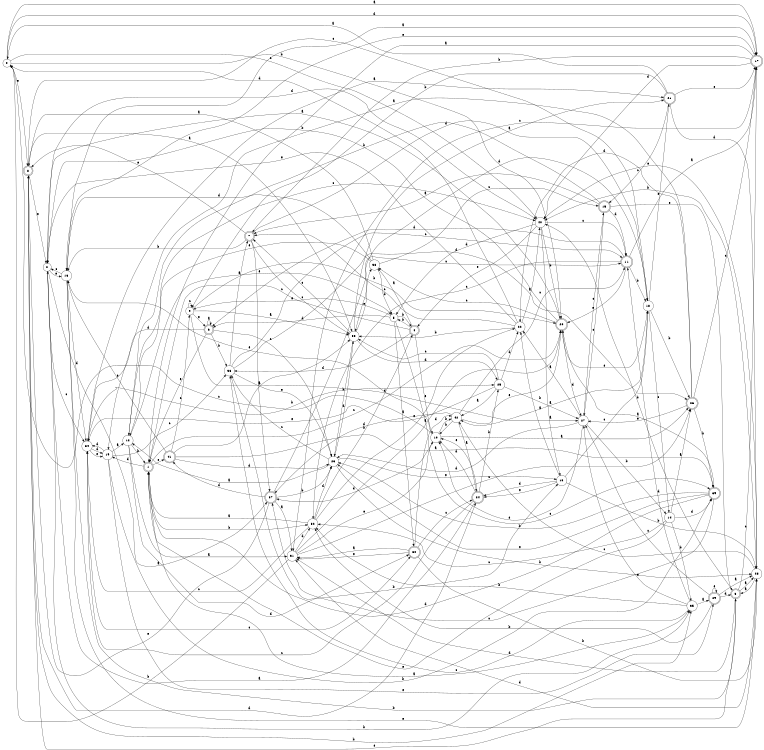 digraph n35_4 {
__start0 [label="" shape="none"];

rankdir=LR;
size="8,5";

s0 [style="filled", color="black", fillcolor="white" shape="circle", label="0"];
s1 [style="rounded,filled", color="black", fillcolor="white" shape="doublecircle", label="1"];
s2 [style="filled", color="black", fillcolor="white" shape="circle", label="2"];
s3 [style="rounded,filled", color="black", fillcolor="white" shape="doublecircle", label="3"];
s4 [style="rounded,filled", color="black", fillcolor="white" shape="doublecircle", label="4"];
s5 [style="filled", color="black", fillcolor="white" shape="circle", label="5"];
s6 [style="rounded,filled", color="black", fillcolor="white" shape="doublecircle", label="6"];
s7 [style="rounded,filled", color="black", fillcolor="white" shape="doublecircle", label="7"];
s8 [style="rounded,filled", color="black", fillcolor="white" shape="doublecircle", label="8"];
s9 [style="filled", color="black", fillcolor="white" shape="circle", label="9"];
s10 [style="filled", color="black", fillcolor="white" shape="circle", label="10"];
s11 [style="rounded,filled", color="black", fillcolor="white" shape="doublecircle", label="11"];
s12 [style="filled", color="black", fillcolor="white" shape="circle", label="12"];
s13 [style="filled", color="black", fillcolor="white" shape="circle", label="13"];
s14 [style="filled", color="black", fillcolor="white" shape="circle", label="14"];
s15 [style="rounded,filled", color="black", fillcolor="white" shape="doublecircle", label="15"];
s16 [style="filled", color="black", fillcolor="white" shape="circle", label="16"];
s17 [style="rounded,filled", color="black", fillcolor="white" shape="doublecircle", label="17"];
s18 [style="filled", color="black", fillcolor="white" shape="circle", label="18"];
s19 [style="filled", color="black", fillcolor="white" shape="circle", label="19"];
s20 [style="rounded,filled", color="black", fillcolor="white" shape="doublecircle", label="20"];
s21 [style="rounded,filled", color="black", fillcolor="white" shape="doublecircle", label="21"];
s22 [style="filled", color="black", fillcolor="white" shape="circle", label="22"];
s23 [style="filled", color="black", fillcolor="white" shape="circle", label="23"];
s24 [style="rounded,filled", color="black", fillcolor="white" shape="doublecircle", label="24"];
s25 [style="filled", color="black", fillcolor="white" shape="circle", label="25"];
s26 [style="rounded,filled", color="black", fillcolor="white" shape="doublecircle", label="26"];
s27 [style="filled", color="black", fillcolor="white" shape="circle", label="27"];
s28 [style="filled", color="black", fillcolor="white" shape="circle", label="28"];
s29 [style="rounded,filled", color="black", fillcolor="white" shape="doublecircle", label="29"];
s30 [style="rounded,filled", color="black", fillcolor="white" shape="doublecircle", label="30"];
s31 [style="filled", color="black", fillcolor="white" shape="circle", label="31"];
s32 [style="filled", color="black", fillcolor="white" shape="circle", label="32"];
s33 [style="filled", color="black", fillcolor="white" shape="circle", label="33"];
s34 [style="filled", color="black", fillcolor="white" shape="circle", label="34"];
s35 [style="filled", color="black", fillcolor="white" shape="circle", label="35"];
s36 [style="filled", color="black", fillcolor="white" shape="circle", label="36"];
s37 [style="rounded,filled", color="black", fillcolor="white" shape="doublecircle", label="37"];
s38 [style="filled", color="black", fillcolor="white" shape="circle", label="38"];
s39 [style="rounded,filled", color="black", fillcolor="white" shape="doublecircle", label="39"];
s40 [style="filled", color="black", fillcolor="white" shape="circle", label="40"];
s41 [style="rounded,filled", color="black", fillcolor="white" shape="doublecircle", label="41"];
s42 [style="filled", color="black", fillcolor="white" shape="circle", label="42"];
s0 -> s17 [label="a"];
s0 -> s20 [label="b"];
s0 -> s40 [label="c"];
s0 -> s17 [label="d"];
s0 -> s8 [label="e"];
s1 -> s35 [label="a"];
s1 -> s32 [label="b"];
s1 -> s20 [label="c"];
s1 -> s19 [label="d"];
s1 -> s41 [label="e"];
s2 -> s37 [label="a"];
s2 -> s35 [label="b"];
s2 -> s34 [label="c"];
s2 -> s40 [label="d"];
s2 -> s16 [label="e"];
s3 -> s28 [label="a"];
s3 -> s40 [label="b"];
s3 -> s17 [label="c"];
s3 -> s31 [label="d"];
s3 -> s8 [label="e"];
s4 -> s38 [label="a"];
s4 -> s5 [label="b"];
s4 -> s1 [label="c"];
s4 -> s36 [label="d"];
s4 -> s10 [label="e"];
s5 -> s30 [label="a"];
s5 -> s4 [label="b"];
s5 -> s39 [label="c"];
s5 -> s6 [label="d"];
s5 -> s9 [label="e"];
s6 -> s6 [label="a"];
s6 -> s36 [label="b"];
s6 -> s23 [label="c"];
s6 -> s34 [label="d"];
s6 -> s1 [label="e"];
s7 -> s37 [label="a"];
s7 -> s16 [label="b"];
s7 -> s33 [label="c"];
s7 -> s18 [label="d"];
s7 -> s8 [label="e"];
s8 -> s33 [label="a"];
s8 -> s35 [label="b"];
s8 -> s18 [label="c"];
s8 -> s24 [label="d"];
s8 -> s2 [label="e"];
s9 -> s33 [label="a"];
s9 -> s20 [label="b"];
s9 -> s9 [label="c"];
s9 -> s27 [label="d"];
s9 -> s6 [label="e"];
s10 -> s26 [label="a"];
s10 -> s42 [label="b"];
s10 -> s0 [label="c"];
s10 -> s37 [label="d"];
s10 -> s16 [label="e"];
s11 -> s17 [label="a"];
s11 -> s18 [label="b"];
s11 -> s32 [label="c"];
s11 -> s6 [label="d"];
s11 -> s20 [label="e"];
s12 -> s31 [label="a"];
s12 -> s1 [label="b"];
s12 -> s40 [label="c"];
s12 -> s30 [label="d"];
s12 -> s5 [label="e"];
s13 -> s22 [label="a"];
s13 -> s28 [label="b"];
s13 -> s18 [label="c"];
s13 -> s24 [label="d"];
s13 -> s24 [label="e"];
s14 -> s26 [label="a"];
s14 -> s35 [label="b"];
s14 -> s32 [label="c"];
s14 -> s39 [label="d"];
s14 -> s1 [label="e"];
s15 -> s7 [label="a"];
s15 -> s12 [label="b"];
s15 -> s27 [label="c"];
s15 -> s11 [label="d"];
s15 -> s3 [label="e"];
s16 -> s17 [label="a"];
s16 -> s3 [label="b"];
s16 -> s2 [label="c"];
s16 -> s34 [label="d"];
s16 -> s28 [label="e"];
s17 -> s1 [label="a"];
s17 -> s7 [label="b"];
s17 -> s31 [label="c"];
s17 -> s40 [label="d"];
s17 -> s16 [label="e"];
s18 -> s42 [label="a"];
s18 -> s26 [label="b"];
s18 -> s14 [label="c"];
s18 -> s33 [label="d"];
s18 -> s21 [label="e"];
s19 -> s12 [label="a"];
s19 -> s39 [label="b"];
s19 -> s36 [label="c"];
s19 -> s34 [label="d"];
s19 -> s29 [label="e"];
s20 -> s2 [label="a"];
s20 -> s2 [label="b"];
s20 -> s38 [label="c"];
s20 -> s27 [label="d"];
s20 -> s18 [label="e"];
s21 -> s0 [label="a"];
s21 -> s9 [label="b"];
s21 -> s15 [label="c"];
s21 -> s28 [label="d"];
s21 -> s17 [label="e"];
s22 -> s40 [label="a"];
s22 -> s33 [label="b"];
s22 -> s7 [label="c"];
s22 -> s0 [label="d"];
s22 -> s2 [label="e"];
s23 -> s12 [label="a"];
s23 -> s28 [label="b"];
s23 -> s36 [label="c"];
s23 -> s33 [label="d"];
s23 -> s13 [label="e"];
s24 -> s2 [label="a"];
s24 -> s25 [label="b"];
s24 -> s34 [label="c"];
s24 -> s10 [label="d"];
s24 -> s10 [label="e"];
s25 -> s42 [label="a"];
s25 -> s27 [label="b"];
s25 -> s33 [label="c"];
s25 -> s22 [label="d"];
s25 -> s34 [label="e"];
s26 -> s19 [label="a"];
s26 -> s39 [label="b"];
s26 -> s17 [label="c"];
s26 -> s22 [label="d"];
s26 -> s27 [label="e"];
s27 -> s22 [label="a"];
s27 -> s14 [label="b"];
s27 -> s15 [label="c"];
s27 -> s23 [label="d"];
s27 -> s10 [label="e"];
s28 -> s3 [label="a"];
s28 -> s40 [label="b"];
s28 -> s42 [label="c"];
s28 -> s31 [label="d"];
s28 -> s40 [label="e"];
s29 -> s28 [label="a"];
s29 -> s32 [label="b"];
s29 -> s27 [label="c"];
s29 -> s3 [label="d"];
s29 -> s29 [label="e"];
s30 -> s31 [label="a"];
s30 -> s28 [label="b"];
s30 -> s24 [label="c"];
s30 -> s42 [label="d"];
s30 -> s31 [label="e"];
s31 -> s20 [label="a"];
s31 -> s0 [label="b"];
s31 -> s26 [label="c"];
s31 -> s32 [label="d"];
s31 -> s10 [label="e"];
s32 -> s1 [label="a"];
s32 -> s4 [label="b"];
s32 -> s34 [label="c"];
s32 -> s23 [label="d"];
s32 -> s22 [label="e"];
s33 -> s21 [label="a"];
s33 -> s23 [label="b"];
s33 -> s7 [label="c"];
s33 -> s25 [label="d"];
s33 -> s38 [label="e"];
s34 -> s21 [label="a"];
s34 -> s25 [label="b"];
s34 -> s30 [label="c"];
s34 -> s19 [label="d"];
s34 -> s19 [label="e"];
s35 -> s29 [label="a"];
s35 -> s32 [label="b"];
s35 -> s36 [label="c"];
s35 -> s11 [label="d"];
s35 -> s27 [label="e"];
s36 -> s7 [label="a"];
s36 -> s13 [label="b"];
s36 -> s11 [label="c"];
s36 -> s26 [label="d"];
s36 -> s23 [label="e"];
s37 -> s31 [label="a"];
s37 -> s23 [label="b"];
s37 -> s11 [label="c"];
s37 -> s41 [label="d"];
s37 -> s8 [label="e"];
s38 -> s8 [label="a"];
s38 -> s5 [label="b"];
s38 -> s15 [label="c"];
s38 -> s16 [label="d"];
s38 -> s12 [label="e"];
s39 -> s20 [label="a"];
s39 -> s23 [label="b"];
s39 -> s37 [label="c"];
s39 -> s1 [label="d"];
s39 -> s23 [label="e"];
s40 -> s13 [label="a"];
s40 -> s20 [label="b"];
s40 -> s11 [label="c"];
s40 -> s5 [label="d"];
s40 -> s4 [label="e"];
s41 -> s39 [label="a"];
s41 -> s33 [label="b"];
s41 -> s9 [label="c"];
s41 -> s23 [label="d"];
s41 -> s16 [label="e"];
s42 -> s24 [label="a"];
s42 -> s10 [label="b"];
s42 -> s11 [label="c"];
s42 -> s37 [label="d"];
s42 -> s20 [label="e"];

}
